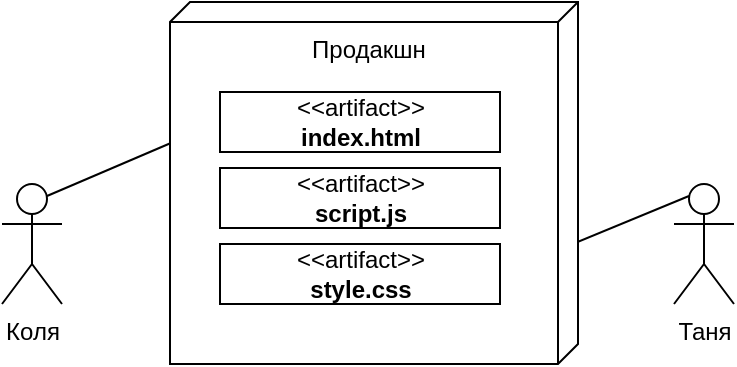 <mxfile version="22.1.7" type="github" pages="3">
  <diagram id="EZ2JUei_d_qiLZWwgDu5" name="deploy">
    <mxGraphModel dx="1389" dy="546" grid="0" gridSize="10" guides="1" tooltips="1" connect="1" arrows="1" fold="1" page="0" pageScale="1" pageWidth="827" pageHeight="1169" math="0" shadow="0">
      <root>
        <mxCell id="0" />
        <mxCell id="1" parent="0" />
        <mxCell id="mMAAWGvxM3W0GHj6OHKg-11" value="Коля" style="shape=umlActor;verticalLabelPosition=bottom;verticalAlign=top;html=1;" vertex="1" parent="1">
          <mxGeometry x="-185" y="342" width="30" height="60" as="geometry" />
        </mxCell>
        <mxCell id="mMAAWGvxM3W0GHj6OHKg-12" value="Таня" style="shape=umlActor;verticalLabelPosition=bottom;verticalAlign=top;html=1;" vertex="1" parent="1">
          <mxGeometry x="151" y="342" width="30" height="60" as="geometry" />
        </mxCell>
        <mxCell id="mMAAWGvxM3W0GHj6OHKg-15" value="" style="endArrow=open;endFill=1;endSize=12;html=1;rounded=0;entryX=0;entryY=0.5;entryDx=0;entryDy=0;exitX=0.75;exitY=0.1;exitDx=0;exitDy=0;exitPerimeter=0;" edge="1" parent="1" source="mMAAWGvxM3W0GHj6OHKg-11" target="mMAAWGvxM3W0GHj6OHKg-5">
          <mxGeometry width="160" relative="1" as="geometry">
            <mxPoint x="-234" y="474" as="sourcePoint" />
            <mxPoint x="-74" y="474" as="targetPoint" />
          </mxGeometry>
        </mxCell>
        <mxCell id="mMAAWGvxM3W0GHj6OHKg-16" value="" style="endArrow=open;endFill=1;endSize=12;html=1;rounded=0;exitX=0.25;exitY=0.1;exitDx=0;exitDy=0;exitPerimeter=0;entryX=1;entryY=0.5;entryDx=0;entryDy=0;" edge="1" parent="1" source="mMAAWGvxM3W0GHj6OHKg-12" target="mMAAWGvxM3W0GHj6OHKg-14">
          <mxGeometry width="160" relative="1" as="geometry">
            <mxPoint x="48" y="497" as="sourcePoint" />
            <mxPoint x="208" y="497" as="targetPoint" />
          </mxGeometry>
        </mxCell>
        <mxCell id="mMAAWGvxM3W0GHj6OHKg-20" value="" style="group" vertex="1" connectable="0" parent="1">
          <mxGeometry x="-101" y="251" width="204" height="181" as="geometry" />
        </mxCell>
        <mxCell id="mMAAWGvxM3W0GHj6OHKg-18" value="Продакшн" style="verticalAlign=top;align=center;shape=cube;size=10;direction=south;fontStyle=0;html=1;boundedLbl=1;spacingLeft=5;whiteSpace=wrap;" vertex="1" parent="mMAAWGvxM3W0GHj6OHKg-20">
          <mxGeometry width="204" height="181" as="geometry" />
        </mxCell>
        <mxCell id="mMAAWGvxM3W0GHj6OHKg-5" value="&amp;lt;&amp;lt;artifact&amp;gt;&amp;gt;&lt;br&gt;&lt;b&gt;index.html&lt;br&gt;&lt;/b&gt;" style="html=1;align=center;verticalAlign=middle;dashed=0;" vertex="1" parent="mMAAWGvxM3W0GHj6OHKg-20">
          <mxGeometry x="25" y="45" width="140" height="30" as="geometry" />
        </mxCell>
        <mxCell id="mMAAWGvxM3W0GHj6OHKg-6" value="&amp;lt;&amp;lt;artifact&amp;gt;&amp;gt;&lt;br&gt;&lt;b&gt;script.js&lt;br&gt;&lt;/b&gt;" style="html=1;align=center;verticalAlign=middle;dashed=0;" vertex="1" parent="mMAAWGvxM3W0GHj6OHKg-20">
          <mxGeometry x="25" y="83" width="140" height="30" as="geometry" />
        </mxCell>
        <mxCell id="mMAAWGvxM3W0GHj6OHKg-14" value="&amp;lt;&amp;lt;artifact&amp;gt;&amp;gt;&lt;br&gt;&lt;b&gt;style.css&lt;br&gt;&lt;/b&gt;" style="html=1;align=center;verticalAlign=middle;dashed=0;" vertex="1" parent="mMAAWGvxM3W0GHj6OHKg-20">
          <mxGeometry x="25" y="121" width="140" height="30" as="geometry" />
        </mxCell>
      </root>
    </mxGraphModel>
  </diagram>
  <diagram id="sGOMDRnRXvcwWbzX-Yh_" name="simple">
    <mxGraphModel dx="1434" dy="792" grid="0" gridSize="10" guides="1" tooltips="1" connect="1" arrows="1" fold="1" page="0" pageScale="1" pageWidth="827" pageHeight="1169" math="0" shadow="0">
      <root>
        <mxCell id="0" />
        <mxCell id="1" parent="0" />
        <mxCell id="WGdRBpb6wyZgviv0EJ4r-3" value="&amp;lt;&amp;lt;device&amp;gt;&amp;gt;&lt;br&gt;&lt;div style=&quot;&quot;&gt;&lt;span style=&quot;background-color: initial;&quot;&gt;Веб-сервер&lt;/span&gt;&lt;/div&gt;" style="verticalAlign=top;align=center;shape=cube;size=10;direction=south;fontStyle=0;html=1;boundedLbl=1;spacingLeft=5;" parent="1" vertex="1">
          <mxGeometry x="440" y="240" width="200" height="420" as="geometry" />
        </mxCell>
        <mxCell id="WGdRBpb6wyZgviv0EJ4r-4" value="&amp;lt;&amp;lt;execution env&amp;gt;&amp;gt;&lt;br&gt;Веб-сервер Apache" style="verticalAlign=top;align=center;shape=cube;size=10;direction=south;html=1;boundedLbl=1;spacingLeft=5;" parent="WGdRBpb6wyZgviv0EJ4r-3" vertex="1">
          <mxGeometry width="170" height="130" relative="1" as="geometry">
            <mxPoint x="10" y="50" as="offset" />
          </mxGeometry>
        </mxCell>
        <mxCell id="WGdRBpb6wyZgviv0EJ4r-5" value="&amp;lt;&amp;lt;execution env&amp;gt;&amp;gt;&lt;br&gt;PHP 8.1" style="verticalAlign=top;align=center;shape=cube;size=10;direction=south;html=1;boundedLbl=1;spacingLeft=5;" parent="WGdRBpb6wyZgviv0EJ4r-3" vertex="1">
          <mxGeometry x="10" y="190" width="170" height="120" as="geometry" />
        </mxCell>
        <mxCell id="WGdRBpb6wyZgviv0EJ4r-6" value="&amp;lt;&amp;lt;artifact&amp;gt;&amp;gt;&lt;br&gt;&lt;b&gt;index.php&lt;/b&gt;" style="html=1;align=center;verticalAlign=middle;dashed=0;" parent="WGdRBpb6wyZgviv0EJ4r-3" vertex="1">
          <mxGeometry x="20" y="247.288" width="140" height="50.712" as="geometry" />
        </mxCell>
        <mxCell id="WGdRBpb6wyZgviv0EJ4r-7" value="&amp;lt;&amp;lt;artifact&amp;gt;&amp;gt;&lt;br&gt;&lt;b&gt;index.html&lt;br&gt;&lt;/b&gt;" style="html=1;align=center;verticalAlign=middle;dashed=0;" parent="WGdRBpb6wyZgviv0EJ4r-3" vertex="1">
          <mxGeometry x="20" y="100" width="140" height="30" as="geometry" />
        </mxCell>
        <mxCell id="WGdRBpb6wyZgviv0EJ4r-8" value="&amp;lt;&amp;lt;artifact&amp;gt;&amp;gt;&lt;br&gt;&lt;b&gt;script.js&lt;br&gt;&lt;/b&gt;" style="html=1;align=center;verticalAlign=middle;dashed=0;" parent="WGdRBpb6wyZgviv0EJ4r-3" vertex="1">
          <mxGeometry x="20" y="138" width="140" height="30" as="geometry" />
        </mxCell>
        <mxCell id="WGdRBpb6wyZgviv0EJ4r-9" value="&amp;lt;&amp;lt;execution env&amp;gt;&amp;gt;&lt;br&gt;СУБД MySQL" style="verticalAlign=top;align=center;shape=cube;size=10;direction=south;html=1;boundedLbl=1;spacingLeft=5;" parent="WGdRBpb6wyZgviv0EJ4r-3" vertex="1">
          <mxGeometry x="10" y="320" width="170" height="90" as="geometry" />
        </mxCell>
        <mxCell id="WGdRBpb6wyZgviv0EJ4r-10" value="&amp;lt;&amp;lt;artifact&amp;gt;&amp;gt;&lt;br&gt;&lt;b&gt;migrations.sql&lt;br&gt;&lt;/b&gt;" style="html=1;align=center;verticalAlign=middle;dashed=0;" parent="WGdRBpb6wyZgviv0EJ4r-3" vertex="1">
          <mxGeometry x="20" y="370" width="140" height="30" as="geometry" />
        </mxCell>
        <mxCell id="WGdRBpb6wyZgviv0EJ4r-11" value="" style="endArrow=none;startArrow=none;endFill=0;startFill=0;endSize=8;html=1;verticalAlign=bottom;labelBackgroundColor=none;strokeWidth=3;rounded=0;exitX=0.5;exitY=1;exitDx=0;exitDy=0;entryX=0.01;entryY=0.526;entryDx=0;entryDy=0;entryPerimeter=0;" parent="WGdRBpb6wyZgviv0EJ4r-3" source="WGdRBpb6wyZgviv0EJ4r-6" target="WGdRBpb6wyZgviv0EJ4r-9" edge="1">
          <mxGeometry width="160" relative="1" as="geometry">
            <mxPoint x="-70" y="92" as="sourcePoint" />
            <mxPoint x="20" y="130" as="targetPoint" />
          </mxGeometry>
        </mxCell>
        <mxCell id="WGdRBpb6wyZgviv0EJ4r-12" value="" style="endArrow=none;startArrow=none;endFill=0;startFill=0;endSize=8;html=1;verticalAlign=bottom;labelBackgroundColor=none;strokeWidth=3;rounded=0;exitX=0.5;exitY=1;exitDx=0;exitDy=0;entryX=-0.001;entryY=0.531;entryDx=0;entryDy=0;entryPerimeter=0;" parent="WGdRBpb6wyZgviv0EJ4r-3" source="WGdRBpb6wyZgviv0EJ4r-8" target="WGdRBpb6wyZgviv0EJ4r-5" edge="1">
          <mxGeometry width="160" relative="1" as="geometry">
            <mxPoint x="100" y="308" as="sourcePoint" />
            <mxPoint x="110" y="330" as="targetPoint" />
          </mxGeometry>
        </mxCell>
        <mxCell id="WGdRBpb6wyZgviv0EJ4r-13" value="&amp;lt;&amp;lt;device&amp;gt;&amp;gt;&lt;br&gt;&lt;div style=&quot;&quot;&gt;&lt;span style=&quot;background-color: initial;&quot;&gt;Клиентский девайс&lt;/span&gt;&lt;/div&gt;" style="verticalAlign=top;align=center;shape=cube;size=10;direction=south;fontStyle=0;html=1;boundedLbl=1;spacingLeft=5;" parent="1" vertex="1">
          <mxGeometry x="129" y="197" width="200" height="140" as="geometry" />
        </mxCell>
        <mxCell id="WGdRBpb6wyZgviv0EJ4r-14" value="&amp;lt;&amp;lt;execution env&amp;gt;&amp;gt;&lt;br&gt;Браузер" style="verticalAlign=top;align=center;shape=cube;size=10;direction=south;html=1;boundedLbl=1;spacingLeft=5;" parent="WGdRBpb6wyZgviv0EJ4r-13" vertex="1">
          <mxGeometry width="170" height="60" relative="1" as="geometry">
            <mxPoint x="10" y="57" as="offset" />
          </mxGeometry>
        </mxCell>
        <mxCell id="WGdRBpb6wyZgviv0EJ4r-15" value="HTTPS:&lt;br style=&quot;border-color: var(--border-color); background-color: rgb(255, 255, 255);&quot;&gt;&lt;span style=&quot;background-color: rgb(255, 255, 255);&quot;&gt;443&lt;/span&gt;" style="endArrow=none;startArrow=none;endFill=0;startFill=0;endSize=8;html=1;verticalAlign=bottom;labelBackgroundColor=none;strokeWidth=3;rounded=0;exitX=0;exitY=0;exitDx=25;exitDy=0;exitPerimeter=0;entryX=0;entryY=0;entryDx=70;entryDy=170;entryPerimeter=0;" parent="1" source="WGdRBpb6wyZgviv0EJ4r-14" target="WGdRBpb6wyZgviv0EJ4r-4" edge="1">
          <mxGeometry x="0.019" y="12" width="160" relative="1" as="geometry">
            <mxPoint x="550" y="600" as="sourcePoint" />
            <mxPoint x="710" y="600" as="targetPoint" />
            <mxPoint as="offset" />
          </mxGeometry>
        </mxCell>
      </root>
    </mxGraphModel>
  </diagram>
  <diagram id="QMxez4jaUeKiHe_nalXE" name="hard">
    <mxGraphModel dx="2087" dy="932" grid="0" gridSize="10" guides="1" tooltips="1" connect="1" arrows="1" fold="1" page="0" pageScale="1" pageWidth="827" pageHeight="1169" math="0" shadow="0">
      <root>
        <mxCell id="0" />
        <mxCell id="1" parent="0" />
        <mxCell id="MTRJ2a7G9Mu04RG1c6vq-1" value="" style="group" vertex="1" connectable="0" parent="1">
          <mxGeometry x="70" y="350" width="290" height="370" as="geometry" />
        </mxCell>
        <mxCell id="MTRJ2a7G9Mu04RG1c6vq-2" value="&lt;span style=&quot;&quot;&gt;&amp;lt;&amp;lt;device&amp;gt;&amp;gt;&lt;/span&gt;&lt;br style=&quot;&quot;&gt;&lt;span style=&quot;&quot;&gt;Сервер-балансировщик&lt;/span&gt;" style="verticalAlign=top;align=center;shape=cube;size=10;direction=south;fontStyle=0;html=1;boundedLbl=1;spacingLeft=5;container=0;" vertex="1" parent="MTRJ2a7G9Mu04RG1c6vq-1">
          <mxGeometry width="290" height="370" as="geometry" />
        </mxCell>
        <mxCell id="MTRJ2a7G9Mu04RG1c6vq-3" value="" style="group" vertex="1" connectable="0" parent="MTRJ2a7G9Mu04RG1c6vq-1">
          <mxGeometry x="10" y="70" width="260" height="190" as="geometry" />
        </mxCell>
        <mxCell id="MTRJ2a7G9Mu04RG1c6vq-4" value="&amp;lt;&amp;lt;execution environment&amp;gt;&amp;gt;&lt;br&gt;Веб-сервер Nginx" style="verticalAlign=top;align=center;shape=cube;size=10;direction=south;html=1;boundedLbl=1;spacingLeft=5;" vertex="1" parent="MTRJ2a7G9Mu04RG1c6vq-3">
          <mxGeometry width="260" height="190" relative="1" as="geometry">
            <mxPoint as="offset" />
          </mxGeometry>
        </mxCell>
        <mxCell id="MTRJ2a7G9Mu04RG1c6vq-5" value="&amp;lt;&amp;lt;artifact&amp;gt;&amp;gt;&lt;br&gt;&lt;b&gt;Файл конфиг. nginx.conf&lt;/b&gt;" style="text;html=1;align=center;verticalAlign=middle;dashed=0;fillColor=#ffffff;strokeColor=#000000;" vertex="1" parent="MTRJ2a7G9Mu04RG1c6vq-3">
          <mxGeometry x="30" y="60" width="190" height="45.39" as="geometry" />
        </mxCell>
        <mxCell id="MTRJ2a7G9Mu04RG1c6vq-6" value="&amp;lt;&amp;lt;artifact&amp;gt;&amp;gt;&lt;br&gt;&lt;b&gt;Скрипт балансировки index.lua&lt;/b&gt;" style="text;html=1;align=center;verticalAlign=middle;dashed=0;fillColor=#ffffff;strokeColor=#000000;" vertex="1" parent="MTRJ2a7G9Mu04RG1c6vq-3">
          <mxGeometry x="30" y="114.62" width="190" height="45.38" as="geometry" />
        </mxCell>
        <mxCell id="MTRJ2a7G9Mu04RG1c6vq-7" value="" style="shape=note2;boundedLbl=1;whiteSpace=wrap;html=1;size=8;verticalAlign=top;align=left;spacingLeft=5;" vertex="1" parent="MTRJ2a7G9Mu04RG1c6vq-3">
          <mxGeometry x="198" y="62" width="20" height="20" as="geometry" />
        </mxCell>
        <mxCell id="MTRJ2a7G9Mu04RG1c6vq-8" value="" style="shape=note2;boundedLbl=1;whiteSpace=wrap;html=1;size=8;verticalAlign=top;align=left;spacingLeft=5;" vertex="1" parent="MTRJ2a7G9Mu04RG1c6vq-3">
          <mxGeometry x="198" y="116.62" width="20" height="20" as="geometry" />
        </mxCell>
        <mxCell id="MTRJ2a7G9Mu04RG1c6vq-9" value="&amp;lt;&amp;lt;artifact&amp;gt;&amp;gt;&lt;br&gt;&lt;b&gt;Статика image.png,&amp;nbsp;index.html,&lt;br&gt;Фронтенд прилож. index.js...&lt;/b&gt;" style="text;html=1;align=center;verticalAlign=middle;dashed=0;fillColor=#ffffff;strokeColor=#000000;" vertex="1" parent="MTRJ2a7G9Mu04RG1c6vq-1">
          <mxGeometry x="45" y="285" width="190" height="64" as="geometry" />
        </mxCell>
        <mxCell id="MTRJ2a7G9Mu04RG1c6vq-10" value="" style="endArrow=none;startArrow=none;endFill=0;startFill=0;endSize=8;html=1;verticalAlign=bottom;labelBackgroundColor=none;strokeWidth=3;rounded=0;exitX=0;exitY=0;exitDx=190;exitDy=135;exitPerimeter=0;entryX=0.474;entryY=-0.003;entryDx=0;entryDy=0;entryPerimeter=0;" edge="1" parent="MTRJ2a7G9Mu04RG1c6vq-1" source="MTRJ2a7G9Mu04RG1c6vq-4" target="MTRJ2a7G9Mu04RG1c6vq-9">
          <mxGeometry width="160" relative="1" as="geometry">
            <mxPoint x="120" y="450" as="sourcePoint" />
            <mxPoint x="280" y="450" as="targetPoint" />
          </mxGeometry>
        </mxCell>
        <mxCell id="MTRJ2a7G9Mu04RG1c6vq-11" value="" style="shape=note2;boundedLbl=1;whiteSpace=wrap;html=1;size=8;verticalAlign=top;align=left;spacingLeft=5;" vertex="1" parent="MTRJ2a7G9Mu04RG1c6vq-1">
          <mxGeometry x="213" y="287" width="20" height="20" as="geometry" />
        </mxCell>
        <mxCell id="MTRJ2a7G9Mu04RG1c6vq-12" value="" style="group" vertex="1" connectable="0" parent="1">
          <mxGeometry x="420" y="150" width="290" height="450" as="geometry" />
        </mxCell>
        <mxCell id="MTRJ2a7G9Mu04RG1c6vq-13" value="" style="group" vertex="1" connectable="0" parent="MTRJ2a7G9Mu04RG1c6vq-12">
          <mxGeometry width="290" height="390" as="geometry" />
        </mxCell>
        <mxCell id="MTRJ2a7G9Mu04RG1c6vq-14" value="&lt;span style=&quot;&quot;&gt;&amp;lt;&amp;lt;&lt;/span&gt;device&lt;span style=&quot;&quot;&gt;&amp;gt;&amp;gt;&lt;/span&gt;&lt;br style=&quot;&quot;&gt;&lt;span style=&quot;&quot;&gt;Первый веб-сервер&lt;/span&gt;" style="verticalAlign=top;align=center;shape=cube;size=10;direction=south;fontStyle=0;html=1;boundedLbl=1;spacingLeft=5;container=0;" vertex="1" parent="MTRJ2a7G9Mu04RG1c6vq-13">
          <mxGeometry width="290" height="390" as="geometry" />
        </mxCell>
        <mxCell id="MTRJ2a7G9Mu04RG1c6vq-15" value="" style="group" vertex="1" connectable="0" parent="MTRJ2a7G9Mu04RG1c6vq-13">
          <mxGeometry x="10" y="206" width="260" height="169" as="geometry" />
        </mxCell>
        <mxCell id="MTRJ2a7G9Mu04RG1c6vq-16" value="&amp;lt;&amp;lt;execution environment&amp;gt;&amp;gt;&lt;br&gt;Интерпретатор PHP 8.1" style="verticalAlign=top;align=center;shape=cube;size=10;direction=south;html=1;boundedLbl=1;spacingLeft=5;" vertex="1" parent="MTRJ2a7G9Mu04RG1c6vq-15">
          <mxGeometry width="260" height="169" as="geometry" />
        </mxCell>
        <mxCell id="MTRJ2a7G9Mu04RG1c6vq-17" value="&amp;lt;&amp;lt;artifact&amp;gt;&amp;gt;&lt;br&gt;&lt;b&gt;Бэкенд-прилож. index.php...&lt;/b&gt;" style="text;html=1;align=center;verticalAlign=middle;dashed=0;fillColor=#ffffff;strokeColor=#000000;" vertex="1" parent="MTRJ2a7G9Mu04RG1c6vq-15">
          <mxGeometry x="30" y="60" width="190" height="40" as="geometry" />
        </mxCell>
        <mxCell id="MTRJ2a7G9Mu04RG1c6vq-18" value="&amp;lt;&amp;lt;artifact&amp;gt;&amp;gt;&lt;br&gt;&lt;b&gt;Файл конфиг. php.ini&lt;/b&gt;" style="text;html=1;align=center;verticalAlign=middle;dashed=0;fillColor=#ffffff;strokeColor=#000000;" vertex="1" parent="MTRJ2a7G9Mu04RG1c6vq-15">
          <mxGeometry x="30" y="110" width="190" height="40" as="geometry" />
        </mxCell>
        <mxCell id="MTRJ2a7G9Mu04RG1c6vq-19" value="" style="shape=note2;boundedLbl=1;whiteSpace=wrap;html=1;size=8;verticalAlign=top;align=left;spacingLeft=5;" vertex="1" parent="MTRJ2a7G9Mu04RG1c6vq-15">
          <mxGeometry x="198" y="62" width="20" height="20" as="geometry" />
        </mxCell>
        <mxCell id="MTRJ2a7G9Mu04RG1c6vq-20" value="" style="shape=note2;boundedLbl=1;whiteSpace=wrap;html=1;size=8;verticalAlign=top;align=left;spacingLeft=5;" vertex="1" parent="MTRJ2a7G9Mu04RG1c6vq-15">
          <mxGeometry x="198" y="112" width="20" height="20" as="geometry" />
        </mxCell>
        <mxCell id="MTRJ2a7G9Mu04RG1c6vq-21" value="" style="group" vertex="1" connectable="0" parent="MTRJ2a7G9Mu04RG1c6vq-13">
          <mxGeometry x="10" y="73" width="260" height="120" as="geometry" />
        </mxCell>
        <mxCell id="MTRJ2a7G9Mu04RG1c6vq-22" value="&amp;lt;&amp;lt;execution environment&amp;gt;&amp;gt;&lt;br&gt;Веб-сервер Apache" style="verticalAlign=top;align=center;shape=cube;size=10;direction=south;html=1;boundedLbl=1;spacingLeft=5;" vertex="1" parent="MTRJ2a7G9Mu04RG1c6vq-21">
          <mxGeometry width="260" height="120" relative="1" as="geometry">
            <mxPoint as="offset" />
          </mxGeometry>
        </mxCell>
        <mxCell id="MTRJ2a7G9Mu04RG1c6vq-23" value="&amp;lt;&amp;lt;artifact&amp;gt;&amp;gt;&lt;br&gt;&lt;b&gt;Файл конфиг. httpd.conf&lt;/b&gt;" style="text;html=1;align=center;verticalAlign=middle;dashed=0;fillColor=#ffffff;strokeColor=#000000;" vertex="1" parent="MTRJ2a7G9Mu04RG1c6vq-21">
          <mxGeometry x="30" y="60" width="190" height="44.75" as="geometry" />
        </mxCell>
        <mxCell id="MTRJ2a7G9Mu04RG1c6vq-24" value="" style="shape=note2;boundedLbl=1;whiteSpace=wrap;html=1;size=8;verticalAlign=top;align=left;spacingLeft=5;" vertex="1" parent="MTRJ2a7G9Mu04RG1c6vq-21">
          <mxGeometry x="198" y="62" width="20" height="20" as="geometry" />
        </mxCell>
        <mxCell id="MTRJ2a7G9Mu04RG1c6vq-25" value="" style="endArrow=none;startArrow=none;endFill=0;startFill=0;endSize=8;html=1;verticalAlign=bottom;labelBackgroundColor=none;strokeWidth=3;rounded=0;exitX=0;exitY=0;exitDx=120;exitDy=135;exitPerimeter=0;entryX=-0.001;entryY=0.519;entryDx=0;entryDy=0;entryPerimeter=0;" edge="1" parent="MTRJ2a7G9Mu04RG1c6vq-13" source="MTRJ2a7G9Mu04RG1c6vq-22" target="MTRJ2a7G9Mu04RG1c6vq-16">
          <mxGeometry width="160" relative="1" as="geometry">
            <mxPoint x="-150" y="280" as="sourcePoint" />
            <mxPoint x="10" y="280" as="targetPoint" />
          </mxGeometry>
        </mxCell>
        <mxCell id="MTRJ2a7G9Mu04RG1c6vq-26" value="HTTP: 80" style="endArrow=none;startArrow=none;endFill=0;startFill=0;endSize=8;html=1;verticalAlign=bottom;labelBackgroundColor=none;strokeWidth=3;rounded=0;exitX=0;exitY=0;exitDx=65;exitDy=260;exitPerimeter=0;entryX=0;entryY=0;entryDx=90;entryDy=0;entryPerimeter=0;" edge="1" parent="1" source="MTRJ2a7G9Mu04RG1c6vq-22" target="MTRJ2a7G9Mu04RG1c6vq-4">
          <mxGeometry x="-0.402" y="-25" width="160" relative="1" as="geometry">
            <mxPoint x="170" y="50" as="sourcePoint" />
            <mxPoint x="240" y="300" as="targetPoint" />
            <mxPoint as="offset" />
          </mxGeometry>
        </mxCell>
        <mxCell id="MTRJ2a7G9Mu04RG1c6vq-27" value="" style="group" vertex="1" connectable="0" parent="1">
          <mxGeometry x="-180" y="410" width="198" height="160" as="geometry" />
        </mxCell>
        <mxCell id="MTRJ2a7G9Mu04RG1c6vq-28" value="&lt;span style=&quot;&quot;&gt;&amp;lt;&amp;lt;device&amp;gt;&amp;gt;&lt;/span&gt;&lt;br style=&quot;&quot;&gt;Клиентский ПК&lt;br&gt;или смартфон" style="verticalAlign=top;align=center;shape=cube;size=10;direction=south;fontStyle=0;html=1;boundedLbl=1;spacingLeft=5;container=0;" vertex="1" parent="MTRJ2a7G9Mu04RG1c6vq-27">
          <mxGeometry width="198" height="160" as="geometry" />
        </mxCell>
        <mxCell id="MTRJ2a7G9Mu04RG1c6vq-29" value="&amp;lt;&amp;lt;execution environment&amp;gt;&amp;gt;&lt;br&gt;Браузер" style="verticalAlign=top;align=center;shape=cube;size=10;direction=south;html=1;boundedLbl=1;spacingLeft=5;" vertex="1" parent="MTRJ2a7G9Mu04RG1c6vq-27">
          <mxGeometry x="6.828" y="70" width="177.517" height="80" as="geometry">
            <mxPoint as="offset" />
          </mxGeometry>
        </mxCell>
        <mxCell id="MTRJ2a7G9Mu04RG1c6vq-30" value="HTTPS:&lt;br&gt;443" style="endArrow=none;startArrow=none;endFill=0;startFill=0;endSize=8;html=1;verticalAlign=bottom;labelBackgroundColor=none;strokeWidth=3;rounded=0;exitX=0;exitY=0;exitDx=35;exitDy=0;exitPerimeter=0;strokeColor=default;" edge="1" parent="1" source="MTRJ2a7G9Mu04RG1c6vq-29" target="MTRJ2a7G9Mu04RG1c6vq-4">
          <mxGeometry x="0.089" y="11" width="160" relative="1" as="geometry">
            <mxPoint x="150" y="520" as="sourcePoint" />
            <mxPoint x="200" y="590" as="targetPoint" />
            <mxPoint as="offset" />
          </mxGeometry>
        </mxCell>
        <mxCell id="MTRJ2a7G9Mu04RG1c6vq-31" value="" style="group" vertex="1" connectable="0" parent="1">
          <mxGeometry x="782" y="460" width="290" height="270" as="geometry" />
        </mxCell>
        <mxCell id="MTRJ2a7G9Mu04RG1c6vq-32" value="&lt;span style=&quot;&quot;&gt;&amp;lt;&amp;lt;&lt;/span&gt;device&lt;span style=&quot;&quot;&gt;&amp;gt;&amp;gt;&lt;/span&gt;&lt;br style=&quot;&quot;&gt;Сервер БД" style="verticalAlign=top;align=center;shape=cube;size=10;direction=south;fontStyle=0;html=1;boundedLbl=1;spacingLeft=5;container=0;" vertex="1" parent="MTRJ2a7G9Mu04RG1c6vq-31">
          <mxGeometry width="290" height="270" as="geometry" />
        </mxCell>
        <mxCell id="MTRJ2a7G9Mu04RG1c6vq-33" value="" style="group" vertex="1" connectable="0" parent="MTRJ2a7G9Mu04RG1c6vq-31">
          <mxGeometry x="10" y="70" width="260" height="190" as="geometry" />
        </mxCell>
        <mxCell id="MTRJ2a7G9Mu04RG1c6vq-34" value="&amp;lt;&amp;lt;execution environment&amp;gt;&amp;gt;&lt;br&gt;СУБД MySQL 8" style="verticalAlign=top;align=center;shape=cube;size=10;direction=south;html=1;boundedLbl=1;spacingLeft=5;" vertex="1" parent="MTRJ2a7G9Mu04RG1c6vq-33">
          <mxGeometry width="260" height="190" relative="1" as="geometry">
            <mxPoint as="offset" />
          </mxGeometry>
        </mxCell>
        <mxCell id="MTRJ2a7G9Mu04RG1c6vq-35" value="&amp;lt;&amp;lt;artifact&amp;gt;&amp;gt;&lt;br&gt;&lt;b&gt;Файл конфиг. my.cnf&lt;/b&gt;" style="text;html=1;align=center;verticalAlign=middle;dashed=0;fillColor=#ffffff;strokeColor=#000000;" vertex="1" parent="MTRJ2a7G9Mu04RG1c6vq-33">
          <mxGeometry x="30" y="60" width="190" height="44.75" as="geometry" />
        </mxCell>
        <mxCell id="MTRJ2a7G9Mu04RG1c6vq-36" value="&amp;lt;&amp;lt;artifact&amp;gt;&amp;gt;&lt;br&gt;&lt;b&gt;Файл миграций migrations.sql&lt;/b&gt;" style="text;html=1;align=center;verticalAlign=middle;dashed=0;fillColor=#ffffff;strokeColor=#000000;" vertex="1" parent="MTRJ2a7G9Mu04RG1c6vq-33">
          <mxGeometry x="30" y="113.59" width="190" height="46.41" as="geometry" />
        </mxCell>
        <mxCell id="MTRJ2a7G9Mu04RG1c6vq-37" value="" style="shape=note2;boundedLbl=1;whiteSpace=wrap;html=1;size=8;verticalAlign=top;align=left;spacingLeft=5;" vertex="1" parent="MTRJ2a7G9Mu04RG1c6vq-33">
          <mxGeometry x="197" y="63" width="20" height="20" as="geometry" />
        </mxCell>
        <mxCell id="MTRJ2a7G9Mu04RG1c6vq-38" value="" style="shape=note2;boundedLbl=1;whiteSpace=wrap;html=1;size=8;verticalAlign=top;align=left;spacingLeft=5;" vertex="1" parent="MTRJ2a7G9Mu04RG1c6vq-33">
          <mxGeometry x="197" y="116.59" width="20" height="20" as="geometry" />
        </mxCell>
        <mxCell id="MTRJ2a7G9Mu04RG1c6vq-39" value="" style="group" vertex="1" connectable="0" parent="1">
          <mxGeometry x="420" y="570" width="290" height="390" as="geometry" />
        </mxCell>
        <mxCell id="MTRJ2a7G9Mu04RG1c6vq-40" value="&lt;span style=&quot;&quot;&gt;&amp;lt;&amp;lt;&lt;/span&gt;device&lt;span style=&quot;&quot;&gt;&amp;gt;&amp;gt;&lt;/span&gt;&lt;br style=&quot;&quot;&gt;&lt;span style=&quot;&quot;&gt;Второй веб-сервер&lt;/span&gt;" style="verticalAlign=top;align=center;shape=cube;size=10;direction=south;fontStyle=0;html=1;boundedLbl=1;spacingLeft=5;container=0;" vertex="1" parent="MTRJ2a7G9Mu04RG1c6vq-39">
          <mxGeometry width="290" height="390" as="geometry" />
        </mxCell>
        <mxCell id="MTRJ2a7G9Mu04RG1c6vq-41" value="" style="group" vertex="1" connectable="0" parent="MTRJ2a7G9Mu04RG1c6vq-39">
          <mxGeometry x="10" y="206" width="260" height="169" as="geometry" />
        </mxCell>
        <mxCell id="MTRJ2a7G9Mu04RG1c6vq-42" value="&amp;lt;&amp;lt;execution environment&amp;gt;&amp;gt;&lt;br&gt;Интерпретатор PHP 8.1" style="verticalAlign=top;align=center;shape=cube;size=10;direction=south;html=1;boundedLbl=1;spacingLeft=5;" vertex="1" parent="MTRJ2a7G9Mu04RG1c6vq-41">
          <mxGeometry width="260" height="169" as="geometry" />
        </mxCell>
        <mxCell id="MTRJ2a7G9Mu04RG1c6vq-43" value="&amp;lt;&amp;lt;artifact&amp;gt;&amp;gt;&lt;br&gt;&lt;b&gt;Бэкенд-прилож. index.php...&lt;/b&gt;" style="text;html=1;align=center;verticalAlign=middle;dashed=0;fillColor=#ffffff;strokeColor=#000000;" vertex="1" parent="MTRJ2a7G9Mu04RG1c6vq-41">
          <mxGeometry x="30" y="60" width="190" height="40" as="geometry" />
        </mxCell>
        <mxCell id="MTRJ2a7G9Mu04RG1c6vq-44" value="&amp;lt;&amp;lt;artifact&amp;gt;&amp;gt;&lt;br&gt;&lt;b&gt;Файл конфиг. php.ini&lt;/b&gt;" style="text;html=1;align=center;verticalAlign=middle;dashed=0;fillColor=#ffffff;strokeColor=#000000;" vertex="1" parent="MTRJ2a7G9Mu04RG1c6vq-41">
          <mxGeometry x="30" y="110" width="190" height="40" as="geometry" />
        </mxCell>
        <mxCell id="MTRJ2a7G9Mu04RG1c6vq-45" value="" style="shape=note2;boundedLbl=1;whiteSpace=wrap;html=1;size=8;verticalAlign=top;align=left;spacingLeft=5;" vertex="1" parent="MTRJ2a7G9Mu04RG1c6vq-41">
          <mxGeometry x="198" y="62" width="20" height="20" as="geometry" />
        </mxCell>
        <mxCell id="MTRJ2a7G9Mu04RG1c6vq-46" value="" style="shape=note2;boundedLbl=1;whiteSpace=wrap;html=1;size=8;verticalAlign=top;align=left;spacingLeft=5;" vertex="1" parent="MTRJ2a7G9Mu04RG1c6vq-41">
          <mxGeometry x="198" y="112" width="20" height="20" as="geometry" />
        </mxCell>
        <mxCell id="MTRJ2a7G9Mu04RG1c6vq-47" value="" style="group" vertex="1" connectable="0" parent="MTRJ2a7G9Mu04RG1c6vq-39">
          <mxGeometry x="10" y="73" width="260" height="120" as="geometry" />
        </mxCell>
        <mxCell id="MTRJ2a7G9Mu04RG1c6vq-48" value="&amp;lt;&amp;lt;execution environment&amp;gt;&amp;gt;&lt;br&gt;Веб-сервер Apache" style="verticalAlign=top;align=center;shape=cube;size=10;direction=south;html=1;boundedLbl=1;spacingLeft=5;" vertex="1" parent="MTRJ2a7G9Mu04RG1c6vq-47">
          <mxGeometry width="260" height="120" relative="1" as="geometry">
            <mxPoint as="offset" />
          </mxGeometry>
        </mxCell>
        <mxCell id="MTRJ2a7G9Mu04RG1c6vq-49" value="&amp;lt;&amp;lt;artifact&amp;gt;&amp;gt;&lt;br&gt;&lt;b&gt;Файл конфиг. httpd.conf&lt;/b&gt;" style="text;html=1;align=center;verticalAlign=middle;dashed=0;fillColor=#ffffff;strokeColor=#000000;" vertex="1" parent="MTRJ2a7G9Mu04RG1c6vq-47">
          <mxGeometry x="30" y="60" width="190" height="44.75" as="geometry" />
        </mxCell>
        <mxCell id="MTRJ2a7G9Mu04RG1c6vq-50" value="" style="shape=note2;boundedLbl=1;whiteSpace=wrap;html=1;size=8;verticalAlign=top;align=left;spacingLeft=5;" vertex="1" parent="MTRJ2a7G9Mu04RG1c6vq-47">
          <mxGeometry x="198" y="62" width="20" height="20" as="geometry" />
        </mxCell>
        <mxCell id="MTRJ2a7G9Mu04RG1c6vq-51" value="" style="endArrow=none;startArrow=none;endFill=0;startFill=0;endSize=8;html=1;verticalAlign=bottom;labelBackgroundColor=none;strokeWidth=3;rounded=0;exitX=0;exitY=0;exitDx=120;exitDy=135;exitPerimeter=0;entryX=-0.002;entryY=0.519;entryDx=0;entryDy=0;entryPerimeter=0;" edge="1" parent="MTRJ2a7G9Mu04RG1c6vq-39" source="MTRJ2a7G9Mu04RG1c6vq-48" target="MTRJ2a7G9Mu04RG1c6vq-42">
          <mxGeometry width="160" relative="1" as="geometry">
            <mxPoint x="-150" y="280" as="sourcePoint" />
            <mxPoint x="135" y="210" as="targetPoint" />
          </mxGeometry>
        </mxCell>
        <mxCell id="MTRJ2a7G9Mu04RG1c6vq-52" value="HTTP: 80" style="endArrow=none;startArrow=none;endFill=0;startFill=0;endSize=8;html=1;verticalAlign=bottom;labelBackgroundColor=none;strokeWidth=3;rounded=0;exitX=0;exitY=0;exitDx=90;exitDy=0;exitPerimeter=0;entryX=0;entryY=0;entryDx=65;entryDy=260;entryPerimeter=0;" edge="1" parent="1" source="MTRJ2a7G9Mu04RG1c6vq-4" target="MTRJ2a7G9Mu04RG1c6vq-48">
          <mxGeometry x="0.723" y="-32" width="160" relative="1" as="geometry">
            <mxPoint x="250" y="810" as="sourcePoint" />
            <mxPoint x="460" y="660" as="targetPoint" />
            <mxPoint y="1" as="offset" />
          </mxGeometry>
        </mxCell>
        <mxCell id="MTRJ2a7G9Mu04RG1c6vq-53" value="TCP: 3306" style="endArrow=none;startArrow=none;endFill=0;startFill=0;endSize=8;html=1;verticalAlign=bottom;labelBackgroundColor=none;strokeWidth=3;rounded=0;exitX=0;exitY=0;exitDx=79.5;exitDy=0;exitPerimeter=0;entryX=0;entryY=0;entryDx=100;entryDy=260;entryPerimeter=0;" edge="1" parent="1" source="MTRJ2a7G9Mu04RG1c6vq-42" target="MTRJ2a7G9Mu04RG1c6vq-34">
          <mxGeometry x="-0.178" y="-42" width="160" relative="1" as="geometry">
            <mxPoint x="810" y="740" as="sourcePoint" />
            <mxPoint x="970" y="740" as="targetPoint" />
            <mxPoint as="offset" />
          </mxGeometry>
        </mxCell>
        <mxCell id="MTRJ2a7G9Mu04RG1c6vq-54" value="TCP: 3306" style="endArrow=none;startArrow=none;endFill=0;startFill=0;endSize=8;html=1;verticalAlign=bottom;labelBackgroundColor=none;strokeWidth=3;rounded=0;exitX=0;exitY=0;exitDx=79.5;exitDy=0;exitPerimeter=0;entryX=0;entryY=0;entryDx=100;entryDy=260;entryPerimeter=0;" edge="1" parent="1" source="MTRJ2a7G9Mu04RG1c6vq-16" target="MTRJ2a7G9Mu04RG1c6vq-34">
          <mxGeometry x="-0.307" y="28" width="160" relative="1" as="geometry">
            <mxPoint x="760" y="500" as="sourcePoint" />
            <mxPoint x="885" y="490" as="targetPoint" />
            <mxPoint as="offset" />
          </mxGeometry>
        </mxCell>
      </root>
    </mxGraphModel>
  </diagram>
</mxfile>
